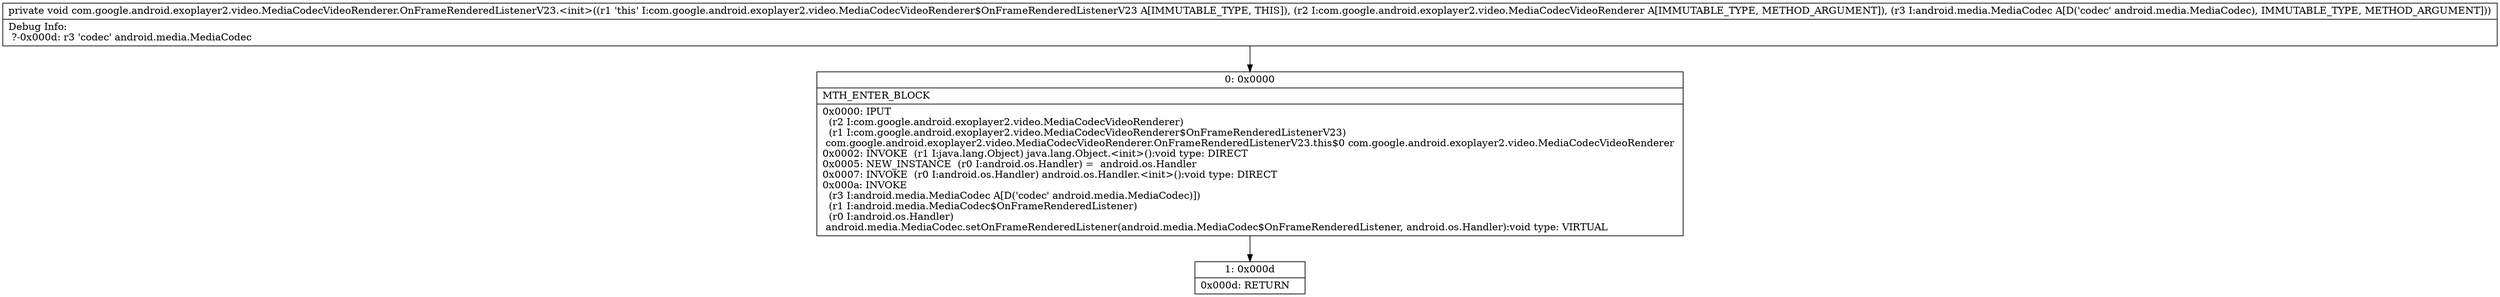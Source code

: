 digraph "CFG forcom.google.android.exoplayer2.video.MediaCodecVideoRenderer.OnFrameRenderedListenerV23.\<init\>(Lcom\/google\/android\/exoplayer2\/video\/MediaCodecVideoRenderer;Landroid\/media\/MediaCodec;)V" {
Node_0 [shape=record,label="{0\:\ 0x0000|MTH_ENTER_BLOCK\l|0x0000: IPUT  \l  (r2 I:com.google.android.exoplayer2.video.MediaCodecVideoRenderer)\l  (r1 I:com.google.android.exoplayer2.video.MediaCodecVideoRenderer$OnFrameRenderedListenerV23)\l com.google.android.exoplayer2.video.MediaCodecVideoRenderer.OnFrameRenderedListenerV23.this$0 com.google.android.exoplayer2.video.MediaCodecVideoRenderer \l0x0002: INVOKE  (r1 I:java.lang.Object) java.lang.Object.\<init\>():void type: DIRECT \l0x0005: NEW_INSTANCE  (r0 I:android.os.Handler) =  android.os.Handler \l0x0007: INVOKE  (r0 I:android.os.Handler) android.os.Handler.\<init\>():void type: DIRECT \l0x000a: INVOKE  \l  (r3 I:android.media.MediaCodec A[D('codec' android.media.MediaCodec)])\l  (r1 I:android.media.MediaCodec$OnFrameRenderedListener)\l  (r0 I:android.os.Handler)\l android.media.MediaCodec.setOnFrameRenderedListener(android.media.MediaCodec$OnFrameRenderedListener, android.os.Handler):void type: VIRTUAL \l}"];
Node_1 [shape=record,label="{1\:\ 0x000d|0x000d: RETURN   \l}"];
MethodNode[shape=record,label="{private void com.google.android.exoplayer2.video.MediaCodecVideoRenderer.OnFrameRenderedListenerV23.\<init\>((r1 'this' I:com.google.android.exoplayer2.video.MediaCodecVideoRenderer$OnFrameRenderedListenerV23 A[IMMUTABLE_TYPE, THIS]), (r2 I:com.google.android.exoplayer2.video.MediaCodecVideoRenderer A[IMMUTABLE_TYPE, METHOD_ARGUMENT]), (r3 I:android.media.MediaCodec A[D('codec' android.media.MediaCodec), IMMUTABLE_TYPE, METHOD_ARGUMENT]))  | Debug Info:\l  ?\-0x000d: r3 'codec' android.media.MediaCodec\l}"];
MethodNode -> Node_0;
Node_0 -> Node_1;
}

